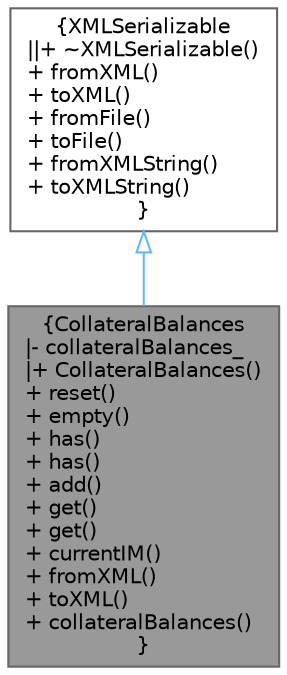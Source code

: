 digraph "CollateralBalances"
{
 // INTERACTIVE_SVG=YES
 // LATEX_PDF_SIZE
  bgcolor="transparent";
  edge [fontname=Helvetica,fontsize=10,labelfontname=Helvetica,labelfontsize=10];
  node [fontname=Helvetica,fontsize=10,shape=box,height=0.2,width=0.4];
  Node1 [label="{CollateralBalances\n|- collateralBalances_\l|+ CollateralBalances()\l+ reset()\l+ empty()\l+ has()\l+ has()\l+ add()\l+ get()\l+ get()\l+ currentIM()\l+ fromXML()\l+ toXML()\l+ collateralBalances()\l}",height=0.2,width=0.4,color="gray40", fillcolor="grey60", style="filled", fontcolor="black",tooltip="Collateral Balances."];
  Node2 -> Node1 [dir="back",color="steelblue1",style="solid",arrowtail="onormal"];
  Node2 [label="{XMLSerializable\n||+ ~XMLSerializable()\l+ fromXML()\l+ toXML()\l+ fromFile()\l+ toFile()\l+ fromXMLString()\l+ toXMLString()\l}",height=0.2,width=0.4,color="gray40", fillcolor="white", style="filled",URL="$classore_1_1data_1_1_x_m_l_serializable.html",tooltip="Base class for all serializable classes."];
}
